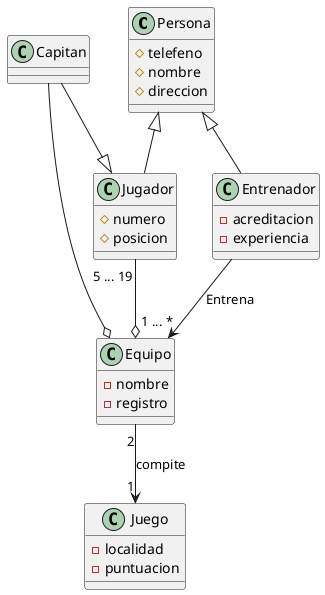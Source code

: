 //Un equipo de voleyball tiene de 6 a 20 jugadores, uno de los cuales es el capitán del equipo. Todo equipo tiene un nombre y un registro, y todo jugador tiene un número y una posición. Los equipos compiten en juegos y cada juego tiene una localidad y una puntuación. Un equipo puede tener un entrenador que tiene un nivel de acreditación y un número de años de experiencia. Un mismo entrenador puede entrenar diferentes equipos. Cualquier persona, ya sea jugador de un equipo, así como el entrenador, tienen un teléfono, nombre y dirección.

@startuml EJERCICIO_F

class Persona {
    #telefeno
    #nombre
    #direccion
}

class Jugador{
    #numero
    #posicion
}

class Capitan

class Equipo{
    -nombre
    -registro
}

class Entrenador{
    -acreditacion
    -experiencia
}

class Juego {
    -localidad
    -puntuacion
}

Jugador -u-|> Persona
Entrenador -u-|> Persona
Capitan --|> Jugador
Equipo o-l- Capitan

Jugador "5 ... 19" --o Equipo
Equipo "2" --> "1" Juego: compite
Entrenador --> "1 ... *" Equipo: Entrena


@enduml